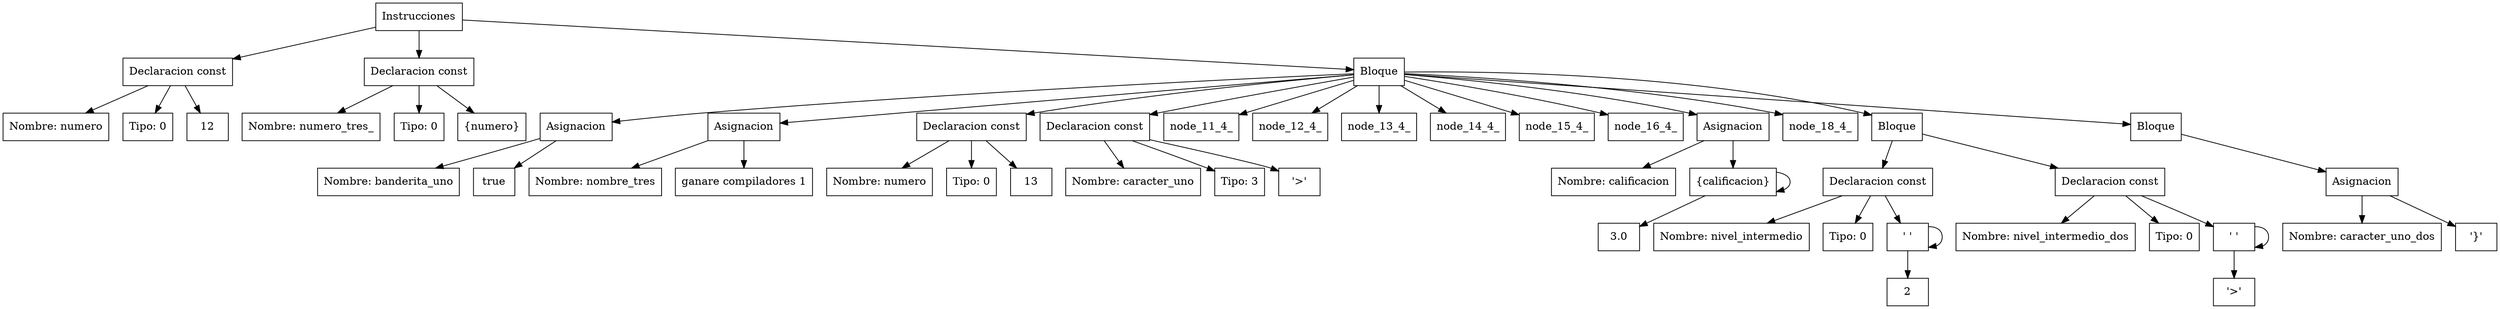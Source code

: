digraph G {
node[shape=box]; nodeOriginal[label="Instrucciones"];
        node_1_0_[label="Declaracion const"];
        node_1_0_1[label="Nombre: numero"];
        node_1_0_2[label="Tipo: 0"];
        node_1_0_->node_1_0_1
        node_1_0_->node_1_0_2
        node_1_0_->
        node_1_14_;
        node_1_14_[label="12"];nodeOriginal->node_1_0_;
        node_2_0_[label="Declaracion const"];
        node_2_0_1[label="Nombre: numero_tres_"];
        node_2_0_2[label="Tipo: 0"];
        node_2_0_->node_2_0_1
        node_2_0_->node_2_0_2
        node_2_0_->
        node_2_20_;
        node_2_20_[label="{numero}"];
        nodeOriginal->node_2_0_;node_5_0_[label="Bloque"];
        node_7_4_[label="Asignacion"];
        node_7_4_1[label="Nombre: banderita_uno"];
        node_7_4_->node_7_4_1;
        node_7_4_->
        node_7_20_;
        node_7_20_[label="true"];
        node_5_0_->node_7_4_;
        node_8_4_[label="Asignacion"];
        node_8_4_1[label="Nombre: nombre_tres"];
        node_8_4_->node_8_4_1;
        node_8_4_->
        node_8_17_;
        node_8_17_[label="ganare compiladores 1"];
        node_5_0_->node_8_4_;
        node_9_4_[label="Declaracion const"];
        node_9_4_1[label="Nombre: numero"];
        node_9_4_2[label="Tipo: 0"];
        node_9_4_->node_9_4_1
        node_9_4_->node_9_4_2
        node_9_4_->
        node_9_18_;
        node_9_18_[label="13"];node_5_0_->node_9_4_;
        node_10_4_[label="Declaracion const"];
        node_10_4_1[label="Nombre: caracter_uno"];
        node_10_4_2[label="Tipo: 3"];
        node_10_4_->node_10_4_1
        node_10_4_->node_10_4_2
        node_10_4_->
        node_10_25_;
        node_10_25_[label="'>'"];node_5_0_->node_10_4_;node_5_0_->node_11_4_;node_5_0_->node_12_4_;node_5_0_->node_13_4_;node_5_0_->node_14_4_;node_5_0_->node_15_4_;node_5_0_->node_16_4_;
        node_17_4_[label="Asignacion"];
        node_17_4_1[label="Nombre: calificacion"];
        node_17_4_->node_17_4_1;
        node_17_4_->
        node_17_19_;
        node_17_19_[label="+"];
        node_17_19_->
        node_17_19_;
        node_17_19_[label="{calificacion}"];
        
        node_17_19_->
        node_17_32_;
        node_17_32_[label="3.0"];
        
        node_5_0_->node_17_4_;node_5_0_->node_18_4_;node_20_5_[label="Bloque"];
        node_21_8_[label="Declaracion const"];
        node_21_8_1[label="Nombre: nivel_intermedio"];
        node_21_8_2[label="Tipo: 0"];
        node_21_8_->node_21_8_1
        node_21_8_->node_21_8_2
        node_21_8_->
        node_21_31_;
        node_21_31_[label="+"];
        node_21_31_->
        node_21_31_;
        node_21_31_[label="' '"];
        node_21_31_->
        node_21_35_;
        node_21_35_[label="2"];
        node_20_5_->node_21_8_;
        node_22_8_[label="Declaracion const"];
        node_22_8_1[label="Nombre: nivel_intermedio_dos"];
        node_22_8_2[label="Tipo: 0"];
        node_22_8_->node_22_8_1
        node_22_8_->node_22_8_2
        node_22_8_->
        node_22_35_;
        node_22_35_[label="+"];
        node_22_35_->
        node_22_35_;
        node_22_35_[label="' '"];
        node_22_35_->
        node_22_39_;
        node_22_39_[label="'>'"];
        node_20_5_->node_22_8_;node_5_0_->node_20_5_;node_25_4_[label="Bloque"];
        node_26_8_[label="Asignacion"];
        node_26_8_1[label="Nombre: caracter_uno_dos"];
        node_26_8_->node_26_8_1;
        node_26_8_->
        node_26_28_;
        node_26_28_[label="'}'"];
        node_25_4_->node_26_8_;node_5_0_->node_25_4_;nodeOriginal->node_5_0_;
}